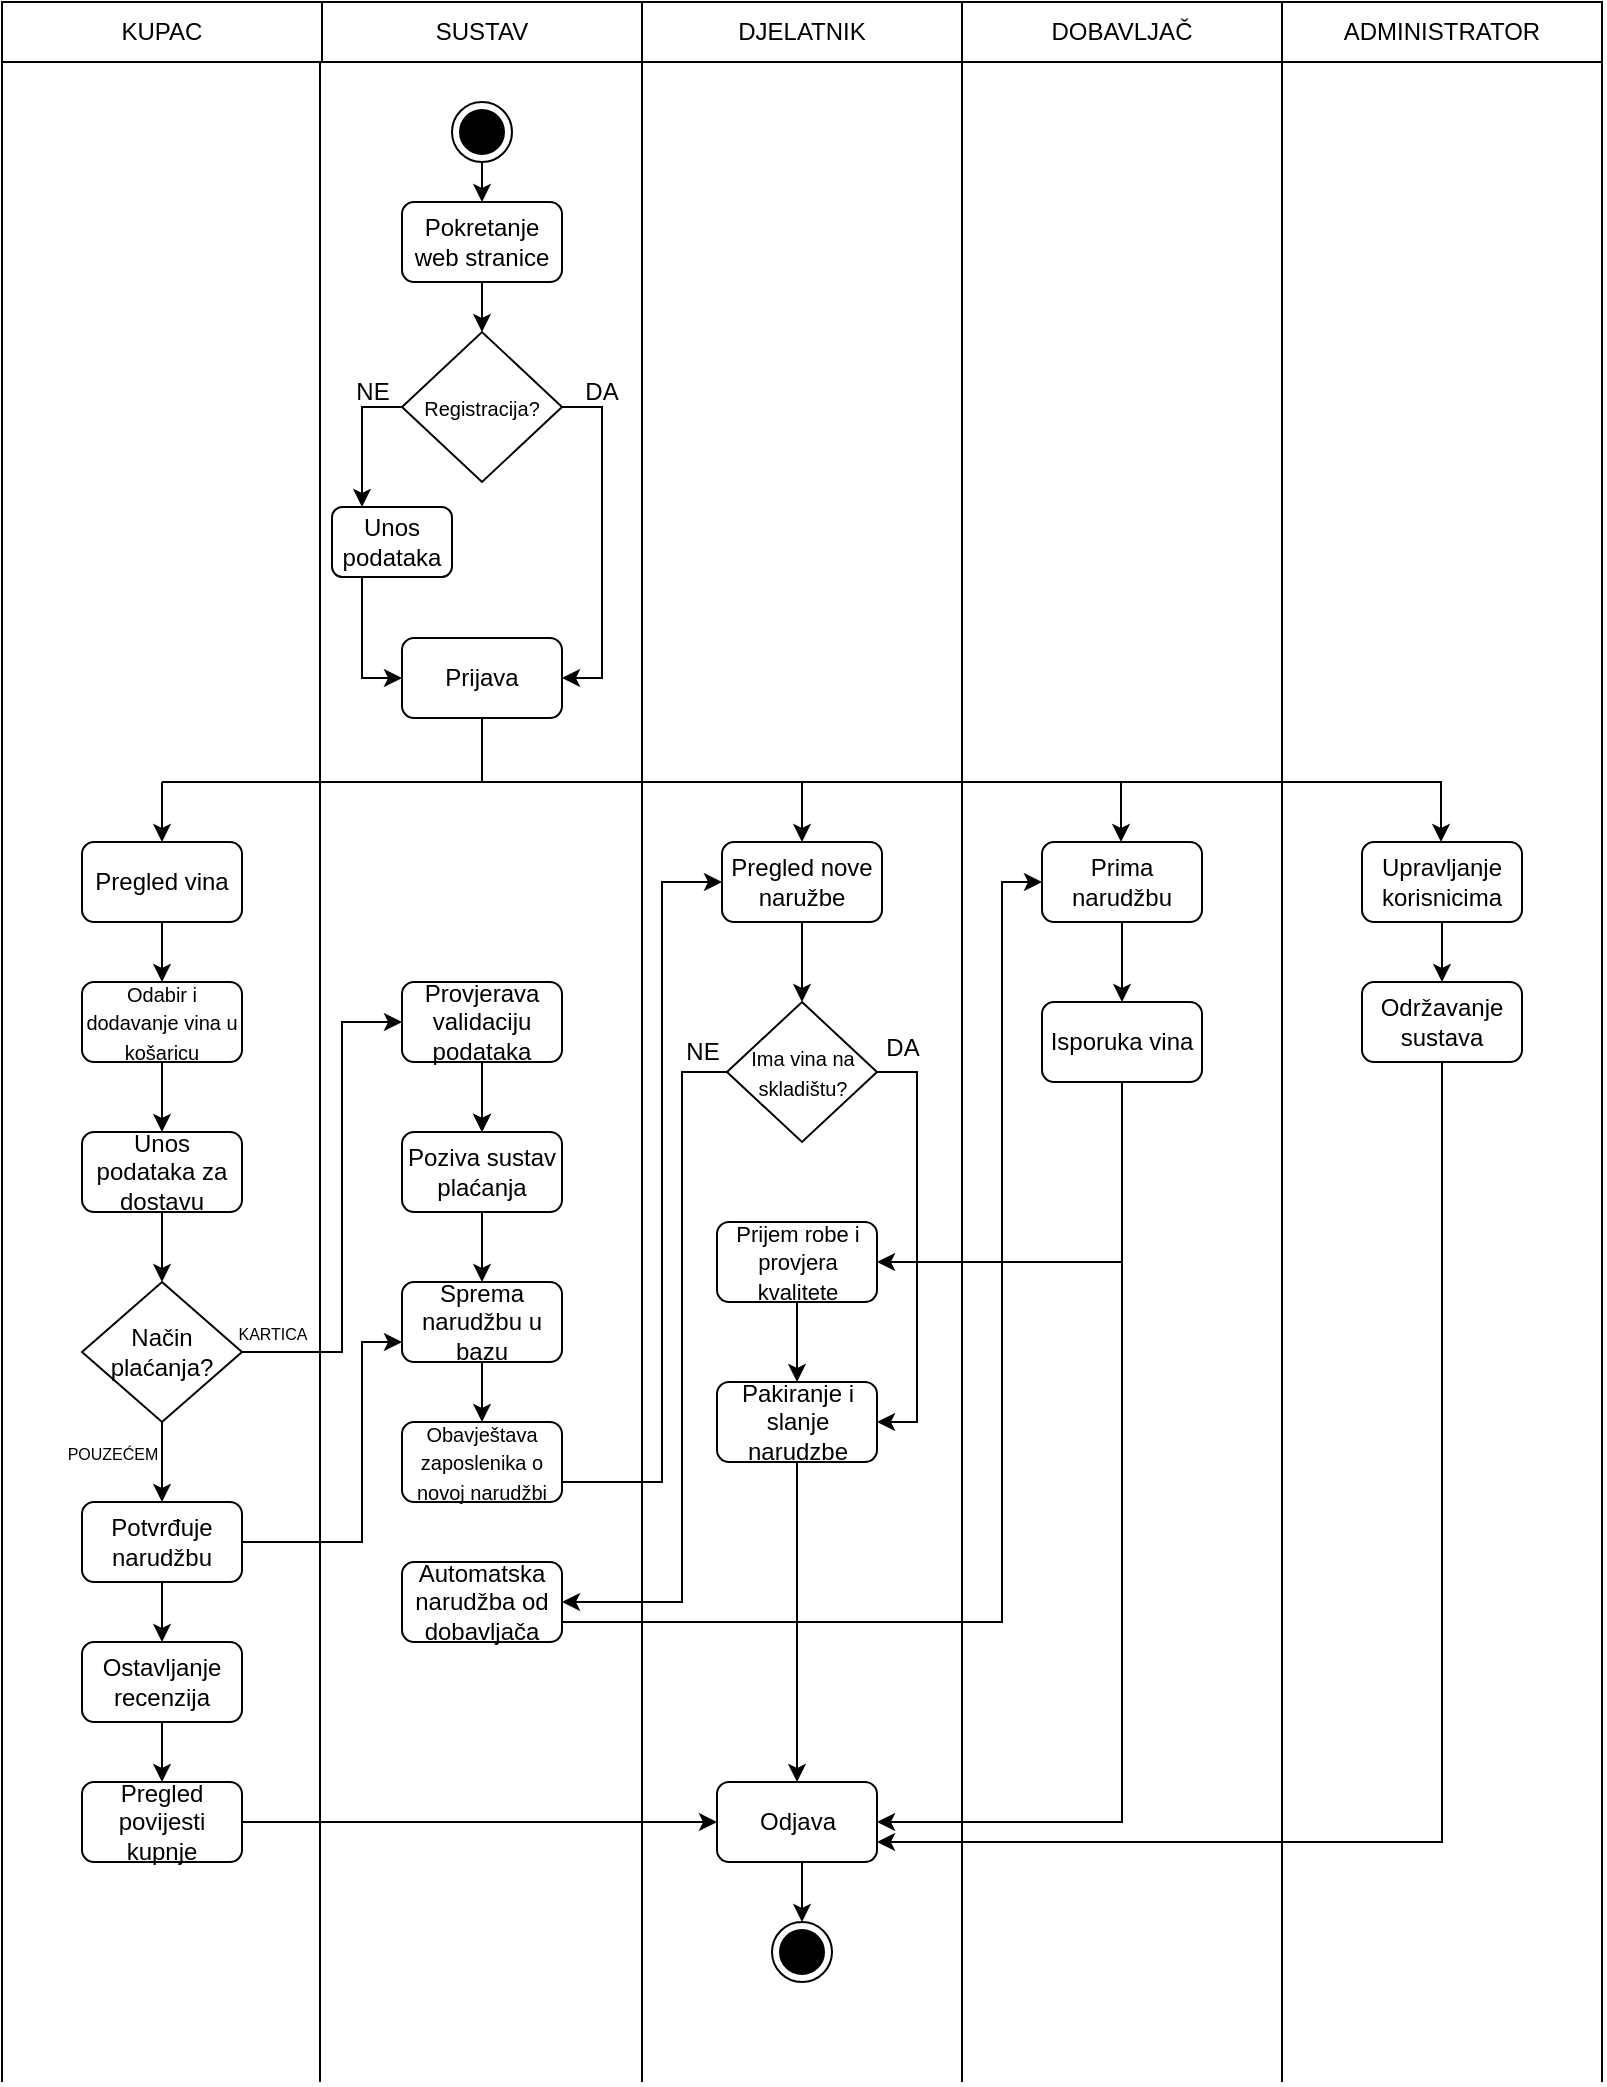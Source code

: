 <mxfile version="27.1.3">
  <diagram name="Page-1" id="PZi1pz4hAySjyQH5HqjB">
    <mxGraphModel dx="1097" dy="555" grid="1" gridSize="10" guides="1" tooltips="1" connect="1" arrows="1" fold="1" page="1" pageScale="1" pageWidth="827" pageHeight="1169" math="0" shadow="0">
      <root>
        <mxCell id="0" />
        <mxCell id="1" parent="0" />
        <mxCell id="_DuS0NtrSQDdsw_QYQfI-1" value="KUPAC" style="rounded=0;whiteSpace=wrap;html=1;" parent="1" vertex="1">
          <mxGeometry width="160" height="30" as="geometry" />
        </mxCell>
        <mxCell id="_DuS0NtrSQDdsw_QYQfI-2" value="SUSTAV" style="rounded=0;whiteSpace=wrap;html=1;" parent="1" vertex="1">
          <mxGeometry x="160" width="160" height="30" as="geometry" />
        </mxCell>
        <mxCell id="_DuS0NtrSQDdsw_QYQfI-3" value="DJELATNIK" style="rounded=0;whiteSpace=wrap;html=1;" parent="1" vertex="1">
          <mxGeometry x="320" width="160" height="30" as="geometry" />
        </mxCell>
        <mxCell id="_DuS0NtrSQDdsw_QYQfI-4" value="DOBAVLJAČ" style="rounded=0;whiteSpace=wrap;html=1;" parent="1" vertex="1">
          <mxGeometry x="480" width="160" height="30" as="geometry" />
        </mxCell>
        <mxCell id="_DuS0NtrSQDdsw_QYQfI-5" value="" style="endArrow=none;html=1;rounded=0;entryX=0;entryY=1;entryDx=0;entryDy=0;" parent="1" target="_DuS0NtrSQDdsw_QYQfI-1" edge="1">
          <mxGeometry width="50" height="50" relative="1" as="geometry">
            <mxPoint y="1040" as="sourcePoint" />
            <mxPoint x="360" y="180" as="targetPoint" />
            <Array as="points">
              <mxPoint y="280" />
            </Array>
          </mxGeometry>
        </mxCell>
        <mxCell id="_DuS0NtrSQDdsw_QYQfI-6" value="" style="endArrow=none;html=1;rounded=0;entryX=0;entryY=1;entryDx=0;entryDy=0;" parent="1" edge="1">
          <mxGeometry width="50" height="50" relative="1" as="geometry">
            <mxPoint x="159" y="1040" as="sourcePoint" />
            <mxPoint x="159" y="30" as="targetPoint" />
            <Array as="points">
              <mxPoint x="159" y="280" />
            </Array>
          </mxGeometry>
        </mxCell>
        <mxCell id="_DuS0NtrSQDdsw_QYQfI-7" value="" style="endArrow=none;html=1;rounded=0;entryX=0;entryY=1;entryDx=0;entryDy=0;" parent="1" edge="1">
          <mxGeometry width="50" height="50" relative="1" as="geometry">
            <mxPoint x="320" y="1040" as="sourcePoint" />
            <mxPoint x="320" y="30" as="targetPoint" />
          </mxGeometry>
        </mxCell>
        <mxCell id="_DuS0NtrSQDdsw_QYQfI-8" value="" style="endArrow=none;html=1;rounded=0;entryX=0;entryY=1;entryDx=0;entryDy=0;" parent="1" edge="1">
          <mxGeometry width="50" height="50" relative="1" as="geometry">
            <mxPoint x="480" y="1040" as="sourcePoint" />
            <mxPoint x="480" y="30" as="targetPoint" />
          </mxGeometry>
        </mxCell>
        <mxCell id="_DuS0NtrSQDdsw_QYQfI-9" value="" style="endArrow=none;html=1;rounded=0;entryX=0;entryY=1;entryDx=0;entryDy=0;" parent="1" edge="1">
          <mxGeometry width="50" height="50" relative="1" as="geometry">
            <mxPoint x="640" y="1040" as="sourcePoint" />
            <mxPoint x="640" y="30" as="targetPoint" />
          </mxGeometry>
        </mxCell>
        <mxCell id="_DuS0NtrSQDdsw_QYQfI-10" style="edgeStyle=orthogonalEdgeStyle;rounded=0;orthogonalLoop=1;jettySize=auto;html=1;exitX=0.5;exitY=1;exitDx=0;exitDy=0;entryX=0.5;entryY=0;entryDx=0;entryDy=0;" parent="1" source="_DuS0NtrSQDdsw_QYQfI-11" target="_DuS0NtrSQDdsw_QYQfI-13" edge="1">
          <mxGeometry relative="1" as="geometry" />
        </mxCell>
        <mxCell id="_DuS0NtrSQDdsw_QYQfI-11" value="&lt;font&gt;Pregled vina&lt;/font&gt;" style="rounded=1;whiteSpace=wrap;html=1;" parent="1" vertex="1">
          <mxGeometry x="40" y="420" width="80" height="40" as="geometry" />
        </mxCell>
        <mxCell id="_DuS0NtrSQDdsw_QYQfI-12" style="edgeStyle=orthogonalEdgeStyle;rounded=0;orthogonalLoop=1;jettySize=auto;html=1;exitX=0.5;exitY=1;exitDx=0;exitDy=0;entryX=0.5;entryY=0;entryDx=0;entryDy=0;" parent="1" source="_DuS0NtrSQDdsw_QYQfI-13" target="_DuS0NtrSQDdsw_QYQfI-15" edge="1">
          <mxGeometry relative="1" as="geometry" />
        </mxCell>
        <mxCell id="_DuS0NtrSQDdsw_QYQfI-13" value="&lt;font style=&quot;font-size: 10px;&quot;&gt;Odabir i dodavanje vina u košaricu&lt;/font&gt;" style="rounded=1;whiteSpace=wrap;html=1;" parent="1" vertex="1">
          <mxGeometry x="40" y="490" width="80" height="40" as="geometry" />
        </mxCell>
        <mxCell id="_DuS0NtrSQDdsw_QYQfI-14" style="edgeStyle=orthogonalEdgeStyle;rounded=0;orthogonalLoop=1;jettySize=auto;html=1;exitX=0.5;exitY=1;exitDx=0;exitDy=0;entryX=0.5;entryY=0;entryDx=0;entryDy=0;" parent="1" source="_DuS0NtrSQDdsw_QYQfI-15" target="_DuS0NtrSQDdsw_QYQfI-68" edge="1">
          <mxGeometry relative="1" as="geometry" />
        </mxCell>
        <mxCell id="_DuS0NtrSQDdsw_QYQfI-15" value="Unos podataka za dostavu" style="rounded=1;whiteSpace=wrap;html=1;" parent="1" vertex="1">
          <mxGeometry x="40" y="565" width="80" height="40" as="geometry" />
        </mxCell>
        <mxCell id="_DuS0NtrSQDdsw_QYQfI-17" style="edgeStyle=orthogonalEdgeStyle;rounded=0;orthogonalLoop=1;jettySize=auto;html=1;exitX=1;exitY=0.5;exitDx=0;exitDy=0;entryX=0;entryY=0.75;entryDx=0;entryDy=0;" parent="1" source="_DuS0NtrSQDdsw_QYQfI-18" target="_DuS0NtrSQDdsw_QYQfI-38" edge="1">
          <mxGeometry relative="1" as="geometry">
            <Array as="points">
              <mxPoint x="180" y="770" />
              <mxPoint x="180" y="670" />
            </Array>
          </mxGeometry>
        </mxCell>
        <mxCell id="_DuS0NtrSQDdsw_QYQfI-78" style="edgeStyle=orthogonalEdgeStyle;rounded=0;orthogonalLoop=1;jettySize=auto;html=1;exitX=0.5;exitY=1;exitDx=0;exitDy=0;entryX=0.5;entryY=0;entryDx=0;entryDy=0;" parent="1" source="_DuS0NtrSQDdsw_QYQfI-18" target="_DuS0NtrSQDdsw_QYQfI-77" edge="1">
          <mxGeometry relative="1" as="geometry" />
        </mxCell>
        <mxCell id="_DuS0NtrSQDdsw_QYQfI-18" value="Potvrđuje narudžbu" style="rounded=1;whiteSpace=wrap;html=1;" parent="1" vertex="1">
          <mxGeometry x="40" y="750" width="80" height="40" as="geometry" />
        </mxCell>
        <mxCell id="_DuS0NtrSQDdsw_QYQfI-19" style="edgeStyle=orthogonalEdgeStyle;rounded=0;orthogonalLoop=1;jettySize=auto;html=1;exitX=0.5;exitY=1;exitDx=0;exitDy=0;entryX=0.5;entryY=0;entryDx=0;entryDy=0;" parent="1" source="_DuS0NtrSQDdsw_QYQfI-20" target="_DuS0NtrSQDdsw_QYQfI-38" edge="1">
          <mxGeometry relative="1" as="geometry" />
        </mxCell>
        <mxCell id="_DuS0NtrSQDdsw_QYQfI-20" value="Poziva sustav plaćanja" style="rounded=1;whiteSpace=wrap;html=1;" parent="1" vertex="1">
          <mxGeometry x="200" y="565" width="80" height="40" as="geometry" />
        </mxCell>
        <mxCell id="_DuS0NtrSQDdsw_QYQfI-21" style="edgeStyle=orthogonalEdgeStyle;rounded=0;orthogonalLoop=1;jettySize=auto;html=1;exitX=0.5;exitY=1;exitDx=0;exitDy=0;entryX=0.5;entryY=0;entryDx=0;entryDy=0;" parent="1" source="_DuS0NtrSQDdsw_QYQfI-22" target="_DuS0NtrSQDdsw_QYQfI-27" edge="1">
          <mxGeometry relative="1" as="geometry" />
        </mxCell>
        <mxCell id="_DuS0NtrSQDdsw_QYQfI-22" value="Pregled nove naružbe" style="rounded=1;whiteSpace=wrap;html=1;" parent="1" vertex="1">
          <mxGeometry x="360" y="420" width="80" height="40" as="geometry" />
        </mxCell>
        <mxCell id="_DuS0NtrSQDdsw_QYQfI-23" style="edgeStyle=orthogonalEdgeStyle;rounded=0;orthogonalLoop=1;jettySize=auto;html=1;exitX=0.5;exitY=1;exitDx=0;exitDy=0;entryX=0.5;entryY=0;entryDx=0;entryDy=0;" parent="1" source="_DuS0NtrSQDdsw_QYQfI-24" target="_DuS0NtrSQDdsw_QYQfI-29" edge="1">
          <mxGeometry relative="1" as="geometry" />
        </mxCell>
        <mxCell id="_DuS0NtrSQDdsw_QYQfI-24" value="Pakiranje i slanje narudzbe" style="rounded=1;whiteSpace=wrap;html=1;" parent="1" vertex="1">
          <mxGeometry x="357.5" y="690" width="80" height="40" as="geometry" />
        </mxCell>
        <mxCell id="kgDfx27TO3t6ft0g56AY-2" style="edgeStyle=orthogonalEdgeStyle;rounded=0;orthogonalLoop=1;jettySize=auto;html=1;exitX=1;exitY=0.5;exitDx=0;exitDy=0;entryX=1;entryY=0.5;entryDx=0;entryDy=0;" edge="1" parent="1" source="_DuS0NtrSQDdsw_QYQfI-27" target="_DuS0NtrSQDdsw_QYQfI-24">
          <mxGeometry relative="1" as="geometry" />
        </mxCell>
        <mxCell id="kgDfx27TO3t6ft0g56AY-5" style="edgeStyle=orthogonalEdgeStyle;rounded=0;orthogonalLoop=1;jettySize=auto;html=1;exitX=0;exitY=0.5;exitDx=0;exitDy=0;entryX=1;entryY=0.5;entryDx=0;entryDy=0;" edge="1" parent="1" source="_DuS0NtrSQDdsw_QYQfI-27" target="kgDfx27TO3t6ft0g56AY-4">
          <mxGeometry relative="1" as="geometry">
            <Array as="points">
              <mxPoint x="340" y="535" />
              <mxPoint x="340" y="800" />
            </Array>
          </mxGeometry>
        </mxCell>
        <mxCell id="_DuS0NtrSQDdsw_QYQfI-27" value="&lt;font style=&quot;font-size: 10px;&quot;&gt;Ima vina na skladištu?&lt;/font&gt;" style="rhombus;whiteSpace=wrap;html=1;" parent="1" vertex="1">
          <mxGeometry x="362.5" y="500" width="75" height="70" as="geometry" />
        </mxCell>
        <mxCell id="_DuS0NtrSQDdsw_QYQfI-28" style="edgeStyle=orthogonalEdgeStyle;rounded=0;orthogonalLoop=1;jettySize=auto;html=1;exitX=0.5;exitY=1;exitDx=0;exitDy=0;entryX=0.5;entryY=0;entryDx=0;entryDy=0;" parent="1" source="_DuS0NtrSQDdsw_QYQfI-29" target="_DuS0NtrSQDdsw_QYQfI-71" edge="1">
          <mxGeometry relative="1" as="geometry" />
        </mxCell>
        <mxCell id="_DuS0NtrSQDdsw_QYQfI-29" value="Odjava" style="rounded=1;whiteSpace=wrap;html=1;" parent="1" vertex="1">
          <mxGeometry x="357.5" y="890" width="80" height="40" as="geometry" />
        </mxCell>
        <mxCell id="_DuS0NtrSQDdsw_QYQfI-30" style="edgeStyle=orthogonalEdgeStyle;rounded=0;orthogonalLoop=1;jettySize=auto;html=1;exitX=0.5;exitY=1;exitDx=0;exitDy=0;entryX=0.5;entryY=0;entryDx=0;entryDy=0;" parent="1" source="_DuS0NtrSQDdsw_QYQfI-31" target="_DuS0NtrSQDdsw_QYQfI-33" edge="1">
          <mxGeometry relative="1" as="geometry" />
        </mxCell>
        <mxCell id="_DuS0NtrSQDdsw_QYQfI-31" value="Prima narudžbu" style="rounded=1;whiteSpace=wrap;html=1;" parent="1" vertex="1">
          <mxGeometry x="520" y="420" width="80" height="40" as="geometry" />
        </mxCell>
        <mxCell id="_DuS0NtrSQDdsw_QYQfI-32" style="edgeStyle=orthogonalEdgeStyle;rounded=0;orthogonalLoop=1;jettySize=auto;html=1;exitX=0.5;exitY=1;exitDx=0;exitDy=0;entryX=1;entryY=0.5;entryDx=0;entryDy=0;" parent="1" source="_DuS0NtrSQDdsw_QYQfI-33" target="_DuS0NtrSQDdsw_QYQfI-29" edge="1">
          <mxGeometry relative="1" as="geometry" />
        </mxCell>
        <mxCell id="_DuS0NtrSQDdsw_QYQfI-76" style="edgeStyle=orthogonalEdgeStyle;rounded=0;orthogonalLoop=1;jettySize=auto;html=1;exitX=0.5;exitY=1;exitDx=0;exitDy=0;entryX=1;entryY=0.5;entryDx=0;entryDy=0;" parent="1" source="_DuS0NtrSQDdsw_QYQfI-33" target="_DuS0NtrSQDdsw_QYQfI-75" edge="1">
          <mxGeometry relative="1" as="geometry" />
        </mxCell>
        <mxCell id="_DuS0NtrSQDdsw_QYQfI-33" value="Isporuka vina" style="rounded=1;whiteSpace=wrap;html=1;" parent="1" vertex="1">
          <mxGeometry x="520" y="500" width="80" height="40" as="geometry" />
        </mxCell>
        <mxCell id="_DuS0NtrSQDdsw_QYQfI-34" style="edgeStyle=orthogonalEdgeStyle;rounded=0;orthogonalLoop=1;jettySize=auto;html=1;exitX=0.5;exitY=1;exitDx=0;exitDy=0;entryX=0.5;entryY=0;entryDx=0;entryDy=0;" parent="1" source="_DuS0NtrSQDdsw_QYQfI-36" target="_DuS0NtrSQDdsw_QYQfI-20" edge="1">
          <mxGeometry relative="1" as="geometry" />
        </mxCell>
        <mxCell id="_DuS0NtrSQDdsw_QYQfI-35" style="edgeStyle=orthogonalEdgeStyle;rounded=0;orthogonalLoop=1;jettySize=auto;html=1;exitX=0.5;exitY=1;exitDx=0;exitDy=0;entryX=0.5;entryY=0;entryDx=0;entryDy=0;" parent="1" source="_DuS0NtrSQDdsw_QYQfI-36" target="_DuS0NtrSQDdsw_QYQfI-20" edge="1">
          <mxGeometry relative="1" as="geometry" />
        </mxCell>
        <mxCell id="_DuS0NtrSQDdsw_QYQfI-36" value="Provjerava validaciju podataka" style="rounded=1;whiteSpace=wrap;html=1;" parent="1" vertex="1">
          <mxGeometry x="200" y="490" width="80" height="40" as="geometry" />
        </mxCell>
        <mxCell id="_DuS0NtrSQDdsw_QYQfI-37" style="edgeStyle=orthogonalEdgeStyle;rounded=0;orthogonalLoop=1;jettySize=auto;html=1;exitX=0.5;exitY=1;exitDx=0;exitDy=0;entryX=0.5;entryY=0;entryDx=0;entryDy=0;" parent="1" source="_DuS0NtrSQDdsw_QYQfI-38" target="_DuS0NtrSQDdsw_QYQfI-40" edge="1">
          <mxGeometry relative="1" as="geometry" />
        </mxCell>
        <mxCell id="_DuS0NtrSQDdsw_QYQfI-38" value="Sprema narudžbu u bazu" style="rounded=1;whiteSpace=wrap;html=1;" parent="1" vertex="1">
          <mxGeometry x="200" y="640" width="80" height="40" as="geometry" />
        </mxCell>
        <mxCell id="_DuS0NtrSQDdsw_QYQfI-39" style="edgeStyle=orthogonalEdgeStyle;rounded=0;orthogonalLoop=1;jettySize=auto;html=1;exitX=1;exitY=0.5;exitDx=0;exitDy=0;entryX=0;entryY=0.5;entryDx=0;entryDy=0;" parent="1" source="_DuS0NtrSQDdsw_QYQfI-40" target="_DuS0NtrSQDdsw_QYQfI-22" edge="1">
          <mxGeometry relative="1" as="geometry">
            <mxPoint x="330" y="620" as="targetPoint" />
            <Array as="points">
              <mxPoint x="280" y="740" />
              <mxPoint x="330" y="740" />
              <mxPoint x="330" y="440" />
            </Array>
          </mxGeometry>
        </mxCell>
        <mxCell id="_DuS0NtrSQDdsw_QYQfI-40" value="&lt;font style=&quot;font-size: 10px;&quot;&gt;Obavještava zaposlenika o novoj narudžbi&lt;/font&gt;" style="rounded=1;whiteSpace=wrap;html=1;" parent="1" vertex="1">
          <mxGeometry x="200" y="710" width="80" height="40" as="geometry" />
        </mxCell>
        <mxCell id="_DuS0NtrSQDdsw_QYQfI-41" value="ADMINISTRATOR" style="rounded=0;whiteSpace=wrap;html=1;" parent="1" vertex="1">
          <mxGeometry x="640" width="160" height="30" as="geometry" />
        </mxCell>
        <mxCell id="_DuS0NtrSQDdsw_QYQfI-42" value="" style="endArrow=none;html=1;rounded=0;exitX=1;exitY=1;exitDx=0;exitDy=0;" parent="1" source="_DuS0NtrSQDdsw_QYQfI-41" edge="1">
          <mxGeometry width="50" height="50" relative="1" as="geometry">
            <mxPoint x="790" y="160" as="sourcePoint" />
            <mxPoint x="800" y="1040" as="targetPoint" />
          </mxGeometry>
        </mxCell>
        <mxCell id="_DuS0NtrSQDdsw_QYQfI-43" style="edgeStyle=orthogonalEdgeStyle;rounded=0;orthogonalLoop=1;jettySize=auto;html=1;exitX=0.5;exitY=1;exitDx=0;exitDy=0;entryX=0.5;entryY=0;entryDx=0;entryDy=0;" parent="1" source="_DuS0NtrSQDdsw_QYQfI-44" target="_DuS0NtrSQDdsw_QYQfI-62" edge="1">
          <mxGeometry relative="1" as="geometry" />
        </mxCell>
        <mxCell id="_DuS0NtrSQDdsw_QYQfI-44" value="Upravljanje korisnicima" style="rounded=1;whiteSpace=wrap;html=1;" parent="1" vertex="1">
          <mxGeometry x="680" y="420" width="80" height="40" as="geometry" />
        </mxCell>
        <mxCell id="_DuS0NtrSQDdsw_QYQfI-45" style="edgeStyle=orthogonalEdgeStyle;rounded=0;orthogonalLoop=1;jettySize=auto;html=1;exitX=0.5;exitY=1;exitDx=0;exitDy=0;entryX=0;entryY=0.5;entryDx=0;entryDy=0;" parent="1" source="_DuS0NtrSQDdsw_QYQfI-46" target="_DuS0NtrSQDdsw_QYQfI-49" edge="1">
          <mxGeometry relative="1" as="geometry" />
        </mxCell>
        <mxCell id="_DuS0NtrSQDdsw_QYQfI-46" value="Pokretanje web stranice" style="rounded=1;whiteSpace=wrap;html=1;" parent="1" vertex="1">
          <mxGeometry x="200" y="100" width="80" height="40" as="geometry" />
        </mxCell>
        <mxCell id="_DuS0NtrSQDdsw_QYQfI-47" style="edgeStyle=orthogonalEdgeStyle;rounded=0;orthogonalLoop=1;jettySize=auto;html=1;exitX=0.5;exitY=1;exitDx=0;exitDy=0;entryX=0.25;entryY=0;entryDx=0;entryDy=0;" parent="1" source="_DuS0NtrSQDdsw_QYQfI-49" target="_DuS0NtrSQDdsw_QYQfI-52" edge="1">
          <mxGeometry relative="1" as="geometry" />
        </mxCell>
        <mxCell id="_DuS0NtrSQDdsw_QYQfI-48" style="edgeStyle=orthogonalEdgeStyle;rounded=0;orthogonalLoop=1;jettySize=auto;html=1;exitX=0.5;exitY=0;exitDx=0;exitDy=0;entryX=1;entryY=0.5;entryDx=0;entryDy=0;" parent="1" source="_DuS0NtrSQDdsw_QYQfI-49" target="_DuS0NtrSQDdsw_QYQfI-50" edge="1">
          <mxGeometry relative="1" as="geometry">
            <Array as="points">
              <mxPoint x="300" y="203" />
              <mxPoint x="300" y="338" />
            </Array>
          </mxGeometry>
        </mxCell>
        <mxCell id="_DuS0NtrSQDdsw_QYQfI-49" value="&lt;font style=&quot;font-size: 10px;&quot;&gt;Registracija?&lt;/font&gt;" style="rhombus;whiteSpace=wrap;html=1;direction=south;" parent="1" vertex="1">
          <mxGeometry x="200" y="165" width="80" height="75" as="geometry" />
        </mxCell>
        <mxCell id="_DuS0NtrSQDdsw_QYQfI-50" value="Prijava" style="rounded=1;whiteSpace=wrap;html=1;" parent="1" vertex="1">
          <mxGeometry x="200" y="318" width="80" height="40" as="geometry" />
        </mxCell>
        <mxCell id="_DuS0NtrSQDdsw_QYQfI-51" style="edgeStyle=orthogonalEdgeStyle;rounded=0;orthogonalLoop=1;jettySize=auto;html=1;exitX=0.5;exitY=1;exitDx=0;exitDy=0;entryX=0;entryY=0.5;entryDx=0;entryDy=0;" parent="1" source="_DuS0NtrSQDdsw_QYQfI-52" target="_DuS0NtrSQDdsw_QYQfI-50" edge="1">
          <mxGeometry relative="1" as="geometry">
            <Array as="points">
              <mxPoint x="180" y="288" />
              <mxPoint x="180" y="338" />
            </Array>
          </mxGeometry>
        </mxCell>
        <mxCell id="_DuS0NtrSQDdsw_QYQfI-52" value="Unos podataka" style="rounded=1;whiteSpace=wrap;html=1;" parent="1" vertex="1">
          <mxGeometry x="165" y="252.5" width="60" height="35" as="geometry" />
        </mxCell>
        <mxCell id="_DuS0NtrSQDdsw_QYQfI-53" value="NE" style="text;html=1;align=center;verticalAlign=middle;resizable=0;points=[];autosize=1;strokeColor=none;fillColor=none;" parent="1" vertex="1">
          <mxGeometry x="165" y="180" width="40" height="30" as="geometry" />
        </mxCell>
        <mxCell id="_DuS0NtrSQDdsw_QYQfI-54" value="DA" style="text;html=1;align=center;verticalAlign=middle;whiteSpace=wrap;rounded=0;" parent="1" vertex="1">
          <mxGeometry x="270" y="180" width="60" height="30" as="geometry" />
        </mxCell>
        <mxCell id="_DuS0NtrSQDdsw_QYQfI-55" value="" style="endArrow=none;html=1;rounded=0;exitX=0.5;exitY=1;exitDx=0;exitDy=0;" parent="1" source="_DuS0NtrSQDdsw_QYQfI-50" edge="1">
          <mxGeometry width="50" height="50" relative="1" as="geometry">
            <mxPoint x="350" y="370" as="sourcePoint" />
            <mxPoint x="240" y="390" as="targetPoint" />
          </mxGeometry>
        </mxCell>
        <mxCell id="_DuS0NtrSQDdsw_QYQfI-56" value="" style="endArrow=none;html=1;rounded=0;" parent="1" edge="1">
          <mxGeometry width="50" height="50" relative="1" as="geometry">
            <mxPoint x="80" y="390" as="sourcePoint" />
            <mxPoint x="720" y="390" as="targetPoint" />
          </mxGeometry>
        </mxCell>
        <mxCell id="_DuS0NtrSQDdsw_QYQfI-57" value="" style="endArrow=classic;html=1;rounded=0;" parent="1" edge="1">
          <mxGeometry width="50" height="50" relative="1" as="geometry">
            <mxPoint x="80" y="390" as="sourcePoint" />
            <mxPoint x="80" y="420" as="targetPoint" />
          </mxGeometry>
        </mxCell>
        <mxCell id="_DuS0NtrSQDdsw_QYQfI-58" value="" style="endArrow=classic;html=1;rounded=0;" parent="1" edge="1">
          <mxGeometry width="50" height="50" relative="1" as="geometry">
            <mxPoint x="400" y="390" as="sourcePoint" />
            <mxPoint x="400" y="420" as="targetPoint" />
          </mxGeometry>
        </mxCell>
        <mxCell id="_DuS0NtrSQDdsw_QYQfI-59" value="" style="endArrow=classic;html=1;rounded=0;" parent="1" edge="1">
          <mxGeometry width="50" height="50" relative="1" as="geometry">
            <mxPoint x="559.5" y="390" as="sourcePoint" />
            <mxPoint x="559.5" y="420" as="targetPoint" />
          </mxGeometry>
        </mxCell>
        <mxCell id="_DuS0NtrSQDdsw_QYQfI-60" value="" style="endArrow=classic;html=1;rounded=0;" parent="1" edge="1">
          <mxGeometry width="50" height="50" relative="1" as="geometry">
            <mxPoint x="719.5" y="390" as="sourcePoint" />
            <mxPoint x="719.5" y="420" as="targetPoint" />
          </mxGeometry>
        </mxCell>
        <mxCell id="_DuS0NtrSQDdsw_QYQfI-61" style="edgeStyle=orthogonalEdgeStyle;rounded=0;orthogonalLoop=1;jettySize=auto;html=1;exitX=0.5;exitY=1;exitDx=0;exitDy=0;entryX=1;entryY=0.75;entryDx=0;entryDy=0;" parent="1" source="_DuS0NtrSQDdsw_QYQfI-62" target="_DuS0NtrSQDdsw_QYQfI-29" edge="1">
          <mxGeometry relative="1" as="geometry" />
        </mxCell>
        <mxCell id="_DuS0NtrSQDdsw_QYQfI-62" value="Održavanje sustava" style="rounded=1;whiteSpace=wrap;html=1;" parent="1" vertex="1">
          <mxGeometry x="680" y="490" width="80" height="40" as="geometry" />
        </mxCell>
        <mxCell id="_DuS0NtrSQDdsw_QYQfI-66" style="edgeStyle=orthogonalEdgeStyle;rounded=0;orthogonalLoop=1;jettySize=auto;html=1;exitX=0.5;exitY=1;exitDx=0;exitDy=0;entryX=0.5;entryY=0;entryDx=0;entryDy=0;" parent="1" source="_DuS0NtrSQDdsw_QYQfI-68" target="_DuS0NtrSQDdsw_QYQfI-18" edge="1">
          <mxGeometry relative="1" as="geometry" />
        </mxCell>
        <mxCell id="_DuS0NtrSQDdsw_QYQfI-67" style="edgeStyle=orthogonalEdgeStyle;rounded=0;orthogonalLoop=1;jettySize=auto;html=1;exitX=1;exitY=0.5;exitDx=0;exitDy=0;entryX=0;entryY=0.5;entryDx=0;entryDy=0;" parent="1" source="_DuS0NtrSQDdsw_QYQfI-68" target="_DuS0NtrSQDdsw_QYQfI-36" edge="1">
          <mxGeometry relative="1" as="geometry">
            <Array as="points">
              <mxPoint x="170" y="675" />
              <mxPoint x="170" y="510" />
            </Array>
            <mxPoint x="190" y="510" as="targetPoint" />
          </mxGeometry>
        </mxCell>
        <mxCell id="_DuS0NtrSQDdsw_QYQfI-68" value="Način plaćanja?" style="rhombus;whiteSpace=wrap;html=1;" parent="1" vertex="1">
          <mxGeometry x="40" y="640" width="80" height="70" as="geometry" />
        </mxCell>
        <mxCell id="_DuS0NtrSQDdsw_QYQfI-69" value="&lt;font style=&quot;font-size: 8px;&quot;&gt;POUZEĆEM&lt;/font&gt;" style="text;html=1;align=center;verticalAlign=middle;resizable=0;points=[];autosize=1;strokeColor=none;fillColor=none;" parent="1" vertex="1">
          <mxGeometry x="20" y="710" width="70" height="30" as="geometry" />
        </mxCell>
        <mxCell id="_DuS0NtrSQDdsw_QYQfI-70" value="&lt;font style=&quot;font-size: 8px;&quot;&gt;KARTICA&lt;/font&gt;" style="text;html=1;align=center;verticalAlign=middle;resizable=0;points=[];autosize=1;strokeColor=none;fillColor=none;" parent="1" vertex="1">
          <mxGeometry x="105" y="650" width="60" height="30" as="geometry" />
        </mxCell>
        <mxCell id="_DuS0NtrSQDdsw_QYQfI-71" value="" style="ellipse;html=1;shape=endState;fillColor=#000000;strokeColor=light-dark(#000000,#000000);" parent="1" vertex="1">
          <mxGeometry x="385" y="960" width="30" height="30" as="geometry" />
        </mxCell>
        <mxCell id="_DuS0NtrSQDdsw_QYQfI-72" style="edgeStyle=orthogonalEdgeStyle;rounded=0;orthogonalLoop=1;jettySize=auto;html=1;exitX=0.5;exitY=1;exitDx=0;exitDy=0;entryX=0.5;entryY=0;entryDx=0;entryDy=0;" parent="1" source="_DuS0NtrSQDdsw_QYQfI-73" target="_DuS0NtrSQDdsw_QYQfI-46" edge="1">
          <mxGeometry relative="1" as="geometry" />
        </mxCell>
        <mxCell id="_DuS0NtrSQDdsw_QYQfI-73" value="" style="ellipse;html=1;shape=endState;fillColor=#000000;strokeColor=light-dark(#000000,#000000);" parent="1" vertex="1">
          <mxGeometry x="225" y="50" width="30" height="30" as="geometry" />
        </mxCell>
        <mxCell id="kgDfx27TO3t6ft0g56AY-8" style="edgeStyle=orthogonalEdgeStyle;rounded=0;orthogonalLoop=1;jettySize=auto;html=1;exitX=0.5;exitY=1;exitDx=0;exitDy=0;entryX=0.5;entryY=0;entryDx=0;entryDy=0;" edge="1" parent="1" source="_DuS0NtrSQDdsw_QYQfI-75" target="_DuS0NtrSQDdsw_QYQfI-24">
          <mxGeometry relative="1" as="geometry" />
        </mxCell>
        <mxCell id="_DuS0NtrSQDdsw_QYQfI-75" value="&lt;font style=&quot;font-size: 11px;&quot;&gt;Prijem robe i provjera kvalitete&lt;/font&gt;" style="rounded=1;whiteSpace=wrap;html=1;" parent="1" vertex="1">
          <mxGeometry x="357.5" y="610" width="80" height="40" as="geometry" />
        </mxCell>
        <mxCell id="_DuS0NtrSQDdsw_QYQfI-83" style="edgeStyle=orthogonalEdgeStyle;rounded=0;orthogonalLoop=1;jettySize=auto;html=1;exitX=0.5;exitY=1;exitDx=0;exitDy=0;entryX=0.5;entryY=0;entryDx=0;entryDy=0;" parent="1" source="_DuS0NtrSQDdsw_QYQfI-77" target="_DuS0NtrSQDdsw_QYQfI-82" edge="1">
          <mxGeometry relative="1" as="geometry" />
        </mxCell>
        <mxCell id="_DuS0NtrSQDdsw_QYQfI-77" value="Ostavljanje recenzija" style="rounded=1;whiteSpace=wrap;html=1;" parent="1" vertex="1">
          <mxGeometry x="40" y="820" width="80" height="40" as="geometry" />
        </mxCell>
        <mxCell id="_DuS0NtrSQDdsw_QYQfI-84" style="edgeStyle=orthogonalEdgeStyle;rounded=0;orthogonalLoop=1;jettySize=auto;html=1;exitX=1;exitY=0.5;exitDx=0;exitDy=0;entryX=0;entryY=0.5;entryDx=0;entryDy=0;" parent="1" source="_DuS0NtrSQDdsw_QYQfI-82" target="_DuS0NtrSQDdsw_QYQfI-29" edge="1">
          <mxGeometry relative="1" as="geometry" />
        </mxCell>
        <mxCell id="_DuS0NtrSQDdsw_QYQfI-82" value="Pregled povijesti kupnje" style="rounded=1;whiteSpace=wrap;html=1;" parent="1" vertex="1">
          <mxGeometry x="40" y="890" width="80" height="40" as="geometry" />
        </mxCell>
        <mxCell id="kgDfx27TO3t6ft0g56AY-3" value="DA" style="text;html=1;align=center;verticalAlign=middle;resizable=0;points=[];autosize=1;strokeColor=none;fillColor=none;" vertex="1" parent="1">
          <mxGeometry x="430" y="508" width="40" height="30" as="geometry" />
        </mxCell>
        <mxCell id="kgDfx27TO3t6ft0g56AY-7" style="edgeStyle=orthogonalEdgeStyle;rounded=0;orthogonalLoop=1;jettySize=auto;html=1;exitX=1;exitY=0.75;exitDx=0;exitDy=0;entryX=0;entryY=0.5;entryDx=0;entryDy=0;" edge="1" parent="1" source="kgDfx27TO3t6ft0g56AY-4" target="_DuS0NtrSQDdsw_QYQfI-31">
          <mxGeometry relative="1" as="geometry">
            <mxPoint x="500" y="460" as="targetPoint" />
            <Array as="points">
              <mxPoint x="500" y="810" />
              <mxPoint x="500" y="440" />
            </Array>
          </mxGeometry>
        </mxCell>
        <mxCell id="kgDfx27TO3t6ft0g56AY-4" value="Automatska narudžba od dobavljača" style="rounded=1;whiteSpace=wrap;html=1;" vertex="1" parent="1">
          <mxGeometry x="200" y="780" width="80" height="40" as="geometry" />
        </mxCell>
        <mxCell id="kgDfx27TO3t6ft0g56AY-6" value="NE" style="text;html=1;align=center;verticalAlign=middle;resizable=0;points=[];autosize=1;strokeColor=none;fillColor=none;" vertex="1" parent="1">
          <mxGeometry x="330" y="510" width="40" height="30" as="geometry" />
        </mxCell>
      </root>
    </mxGraphModel>
  </diagram>
</mxfile>
